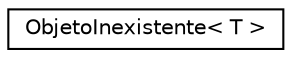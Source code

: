 digraph "Graphical Class Hierarchy"
{
  edge [fontname="Helvetica",fontsize="10",labelfontname="Helvetica",labelfontsize="10"];
  node [fontname="Helvetica",fontsize="10",shape=record];
  rankdir="LR";
  Node0 [label="ObjetoInexistente\< T \>",height=0.2,width=0.4,color="black", fillcolor="white", style="filled",URL="$classObjetoInexistente.html",tooltip="Class for objeto inexistente Exception. "];
}
